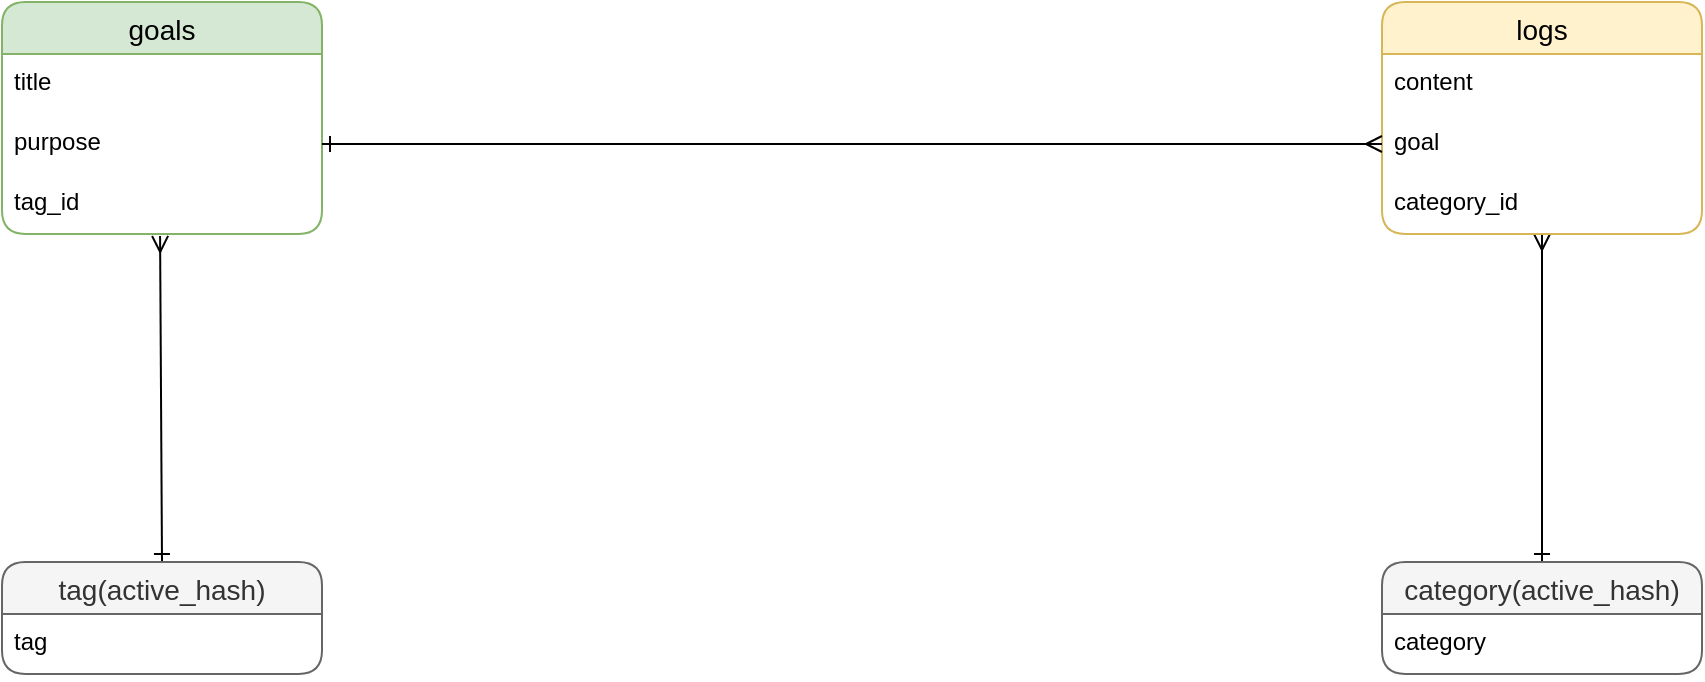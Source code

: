 <mxfile>
    <diagram id="sZmnwG0P5XPWIh_uTRZE" name="データベース設計">
        <mxGraphModel dx="1138" dy="777" grid="0" gridSize="10" guides="1" tooltips="1" connect="1" arrows="1" fold="1" page="1" pageScale="1" pageWidth="1169" pageHeight="827" math="0" shadow="0">
            <root>
                <mxCell id="0"/>
                <mxCell id="1" parent="0"/>
                <mxCell id="20" style="edgeStyle=none;html=1;exitX=0.5;exitY=0;exitDx=0;exitDy=0;startArrow=ERone;startFill=0;endArrow=ERmany;endFill=0;" parent="1" source="2" target="13" edge="1">
                    <mxGeometry relative="1" as="geometry"/>
                </mxCell>
                <mxCell id="2" value="category(active_hash)" style="swimlane;fontStyle=0;childLayout=stackLayout;horizontal=1;startSize=26;horizontalStack=0;resizeParent=1;resizeParentMax=0;resizeLast=0;collapsible=1;marginBottom=0;align=center;fontSize=14;rounded=1;fillColor=#f5f5f5;fontColor=#333333;strokeColor=#666666;" parent="1" vertex="1">
                    <mxGeometry x="810" y="400" width="160" height="56" as="geometry"/>
                </mxCell>
                <mxCell id="3" value="category" style="text;strokeColor=none;fillColor=none;spacingLeft=4;spacingRight=4;overflow=hidden;rotatable=0;points=[[0,0.5],[1,0.5]];portConstraint=eastwest;fontSize=12;" parent="2" vertex="1">
                    <mxGeometry y="26" width="160" height="30" as="geometry"/>
                </mxCell>
                <mxCell id="19" style="edgeStyle=none;html=1;exitX=0.5;exitY=0;exitDx=0;exitDy=0;entryX=0.494;entryY=1.033;entryDx=0;entryDy=0;entryPerimeter=0;startArrow=ERone;startFill=0;endArrow=ERmany;endFill=0;" parent="1" source="6" target="17" edge="1">
                    <mxGeometry relative="1" as="geometry"/>
                </mxCell>
                <mxCell id="6" value="tag(active_hash)" style="swimlane;fontStyle=0;childLayout=stackLayout;horizontal=1;startSize=26;horizontalStack=0;resizeParent=1;resizeParentMax=0;resizeLast=0;collapsible=1;marginBottom=0;align=center;fontSize=14;rounded=1;fillColor=#f5f5f5;fontColor=#333333;strokeColor=#666666;" parent="1" vertex="1">
                    <mxGeometry x="120" y="400" width="160" height="56" as="geometry"/>
                </mxCell>
                <mxCell id="7" value="tag" style="text;strokeColor=none;fillColor=none;spacingLeft=4;spacingRight=4;overflow=hidden;rotatable=0;points=[[0,0.5],[1,0.5]];portConstraint=eastwest;fontSize=12;" parent="6" vertex="1">
                    <mxGeometry y="26" width="160" height="30" as="geometry"/>
                </mxCell>
                <mxCell id="10" value="logs" style="swimlane;fontStyle=0;childLayout=stackLayout;horizontal=1;startSize=26;horizontalStack=0;resizeParent=1;resizeParentMax=0;resizeLast=0;collapsible=1;marginBottom=0;align=center;fontSize=14;rounded=1;fillColor=#fff2cc;strokeColor=#d6b656;" parent="1" vertex="1">
                    <mxGeometry x="810" y="120" width="160" height="116" as="geometry"/>
                </mxCell>
                <mxCell id="11" value="content" style="text;strokeColor=none;fillColor=none;spacingLeft=4;spacingRight=4;overflow=hidden;rotatable=0;points=[[0,0.5],[1,0.5]];portConstraint=eastwest;fontSize=12;" parent="10" vertex="1">
                    <mxGeometry y="26" width="160" height="30" as="geometry"/>
                </mxCell>
                <mxCell id="12" value="goal" style="text;strokeColor=none;fillColor=none;spacingLeft=4;spacingRight=4;overflow=hidden;rotatable=0;points=[[0,0.5],[1,0.5]];portConstraint=eastwest;fontSize=12;" parent="10" vertex="1">
                    <mxGeometry y="56" width="160" height="30" as="geometry"/>
                </mxCell>
                <mxCell id="13" value="category_id" style="text;strokeColor=none;fillColor=none;spacingLeft=4;spacingRight=4;overflow=hidden;rotatable=0;points=[[0,0.5],[1,0.5]];portConstraint=eastwest;fontSize=12;" parent="10" vertex="1">
                    <mxGeometry y="86" width="160" height="30" as="geometry"/>
                </mxCell>
                <mxCell id="14" value="goals" style="swimlane;fontStyle=0;childLayout=stackLayout;horizontal=1;startSize=26;horizontalStack=0;resizeParent=1;resizeParentMax=0;resizeLast=0;collapsible=1;marginBottom=0;align=center;fontSize=14;rounded=1;fillColor=#d5e8d4;strokeColor=#82b366;" parent="1" vertex="1">
                    <mxGeometry x="120" y="120" width="160" height="116" as="geometry"/>
                </mxCell>
                <mxCell id="15" value="title" style="text;strokeColor=none;fillColor=none;spacingLeft=4;spacingRight=4;overflow=hidden;rotatable=0;points=[[0,0.5],[1,0.5]];portConstraint=eastwest;fontSize=12;" parent="14" vertex="1">
                    <mxGeometry y="26" width="160" height="30" as="geometry"/>
                </mxCell>
                <mxCell id="16" value="purpose" style="text;strokeColor=none;fillColor=none;spacingLeft=4;spacingRight=4;overflow=hidden;rotatable=0;points=[[0,0.5],[1,0.5]];portConstraint=eastwest;fontSize=12;" parent="14" vertex="1">
                    <mxGeometry y="56" width="160" height="30" as="geometry"/>
                </mxCell>
                <mxCell id="17" value="tag_id" style="text;strokeColor=none;fillColor=none;spacingLeft=4;spacingRight=4;overflow=hidden;rotatable=0;points=[[0,0.5],[1,0.5]];portConstraint=eastwest;fontSize=12;" parent="14" vertex="1">
                    <mxGeometry y="86" width="160" height="30" as="geometry"/>
                </mxCell>
                <mxCell id="18" style="edgeStyle=none;html=1;exitX=1;exitY=0.5;exitDx=0;exitDy=0;entryX=0;entryY=0.5;entryDx=0;entryDy=0;startArrow=ERone;startFill=0;endArrow=ERmany;endFill=0;" parent="1" source="16" target="12" edge="1">
                    <mxGeometry relative="1" as="geometry"/>
                </mxCell>
            </root>
        </mxGraphModel>
    </diagram>
    <diagram id="Wv4uAh4u--Nv7x8io3JB" name="画面遷移図">
        <mxGraphModel dx="968" dy="777" grid="0" gridSize="10" guides="1" tooltips="1" connect="1" arrows="1" fold="1" page="1" pageScale="1" pageWidth="1169" pageHeight="827" math="0" shadow="0">
            <root>
                <mxCell id="gmjYTabezLR2s9iLHVru-0"/>
                <mxCell id="gmjYTabezLR2s9iLHVru-1" parent="gmjYTabezLR2s9iLHVru-0"/>
                <mxCell id="gmjYTabezLR2s9iLHVru-6" style="edgeStyle=none;html=1;exitX=1;exitY=0.5;exitDx=0;exitDy=0;entryX=0;entryY=0.5;entryDx=0;entryDy=0;endArrow=none;endFill=0;" edge="1" parent="gmjYTabezLR2s9iLHVru-1" source="gmjYTabezLR2s9iLHVru-2" target="gmjYTabezLR2s9iLHVru-3">
                    <mxGeometry relative="1" as="geometry"/>
                </mxCell>
                <mxCell id="gmjYTabezLR2s9iLHVru-7" style="edgeStyle=none;html=1;exitX=1;exitY=0.5;exitDx=0;exitDy=0;entryX=0;entryY=0.5;entryDx=0;entryDy=0;endArrow=none;endFill=0;" edge="1" parent="gmjYTabezLR2s9iLHVru-1" source="gmjYTabezLR2s9iLHVru-2" target="gmjYTabezLR2s9iLHVru-4">
                    <mxGeometry relative="1" as="geometry">
                        <Array as="points">
                            <mxPoint x="430" y="210"/>
                            <mxPoint x="430" y="330"/>
                        </Array>
                    </mxGeometry>
                </mxCell>
                <mxCell id="gmjYTabezLR2s9iLHVru-2" value="トップページ（目標一覧ページ）" style="whiteSpace=wrap;html=1;align=center;rounded=1;fillColor=#f5f5f5;fontColor=#333333;strokeColor=#666666;" vertex="1" parent="gmjYTabezLR2s9iLHVru-1">
                    <mxGeometry x="190" y="190" width="200" height="40" as="geometry"/>
                </mxCell>
                <mxCell id="gmjYTabezLR2s9iLHVru-3" value="目標宣言ページ" style="whiteSpace=wrap;html=1;align=center;rounded=1;fillColor=#f5f5f5;fontColor=#333333;strokeColor=#666666;" vertex="1" parent="gmjYTabezLR2s9iLHVru-1">
                    <mxGeometry x="470" y="190" width="200" height="40" as="geometry"/>
                </mxCell>
                <mxCell id="gmjYTabezLR2s9iLHVru-8" style="edgeStyle=none;html=1;exitX=0.5;exitY=0;exitDx=0;exitDy=0;entryX=0.5;entryY=1;entryDx=0;entryDy=0;endArrow=none;endFill=0;" edge="1" parent="gmjYTabezLR2s9iLHVru-1" source="gmjYTabezLR2s9iLHVru-4" target="gmjYTabezLR2s9iLHVru-3">
                    <mxGeometry relative="1" as="geometry"/>
                </mxCell>
                <mxCell id="gmjYTabezLR2s9iLHVru-4" value="詳細ページ（OODA記録ページ）" style="whiteSpace=wrap;html=1;align=center;rounded=1;fillColor=#f5f5f5;fontColor=#333333;strokeColor=#666666;" vertex="1" parent="gmjYTabezLR2s9iLHVru-1">
                    <mxGeometry x="470" y="310" width="200" height="40" as="geometry"/>
                </mxCell>
            </root>
        </mxGraphModel>
    </diagram>
</mxfile>